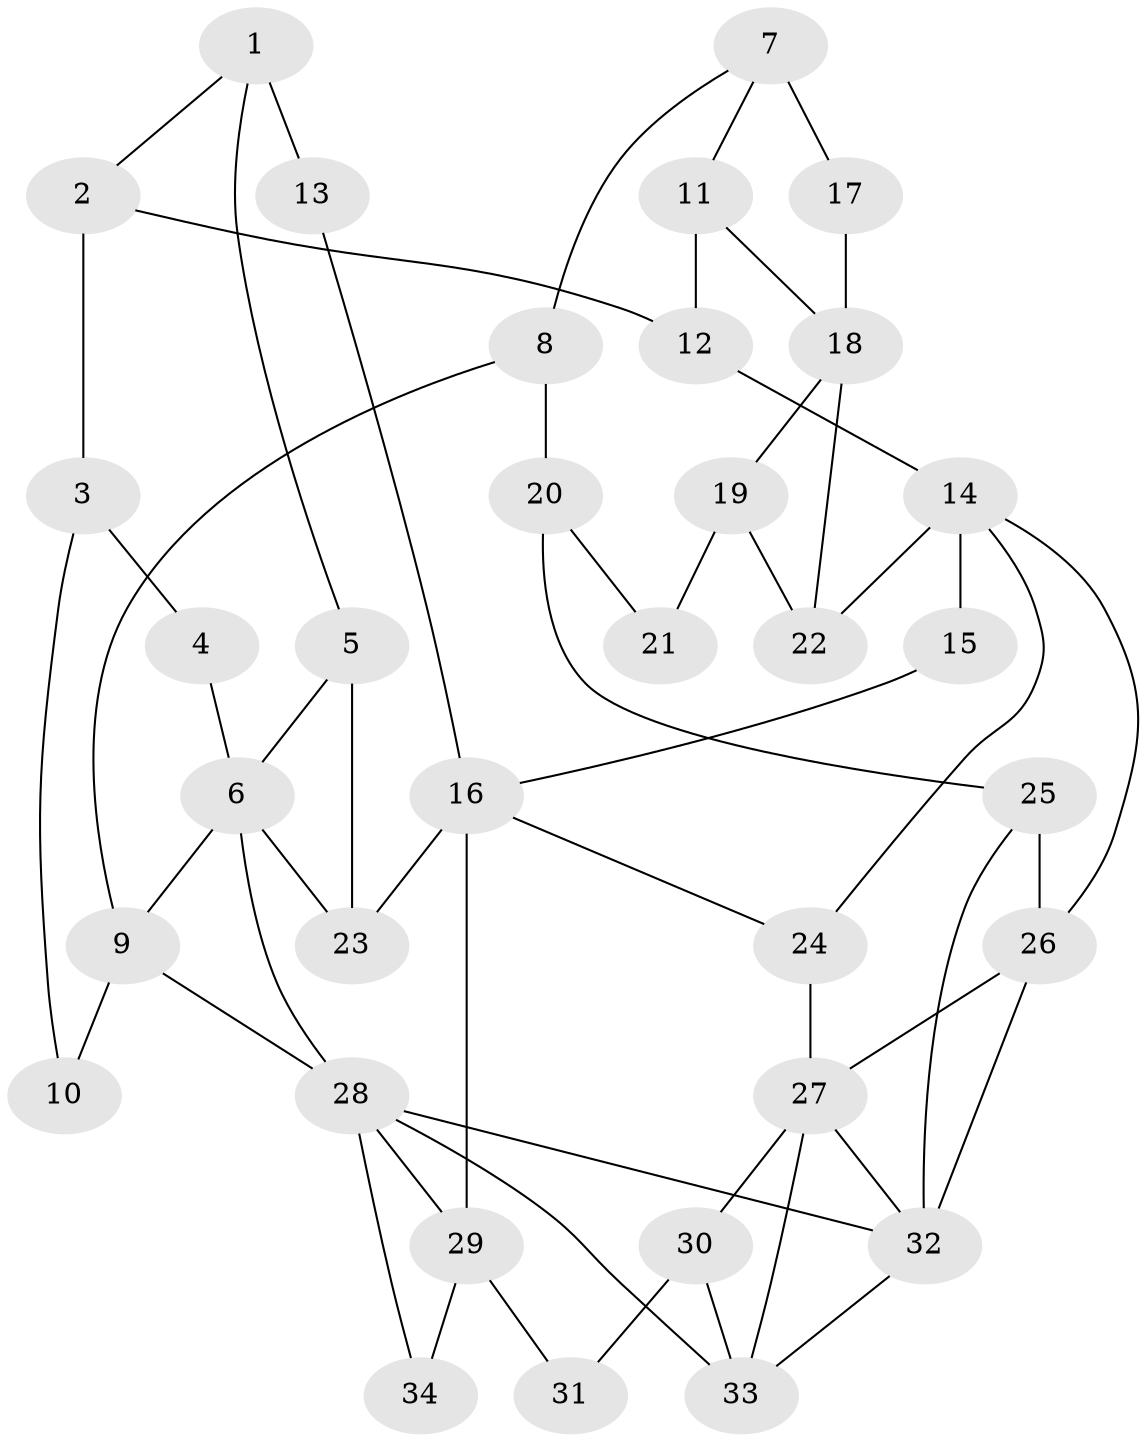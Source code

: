 // original degree distribution, {3: 0.04477611940298507, 4: 0.208955223880597, 5: 0.5522388059701493, 6: 0.19402985074626866}
// Generated by graph-tools (version 1.1) at 2025/38/03/09/25 02:38:53]
// undirected, 34 vertices, 56 edges
graph export_dot {
graph [start="1"]
  node [color=gray90,style=filled];
  1;
  2;
  3;
  4;
  5;
  6;
  7;
  8;
  9;
  10;
  11;
  12;
  13;
  14;
  15;
  16;
  17;
  18;
  19;
  20;
  21;
  22;
  23;
  24;
  25;
  26;
  27;
  28;
  29;
  30;
  31;
  32;
  33;
  34;
  1 -- 2 [weight=1.0];
  1 -- 5 [weight=1.0];
  1 -- 13 [weight=2.0];
  2 -- 3 [weight=1.0];
  2 -- 12 [weight=1.0];
  3 -- 4 [weight=1.0];
  3 -- 10 [weight=1.0];
  4 -- 6 [weight=2.0];
  5 -- 6 [weight=1.0];
  5 -- 23 [weight=1.0];
  6 -- 9 [weight=1.0];
  6 -- 23 [weight=1.0];
  6 -- 28 [weight=2.0];
  7 -- 8 [weight=1.0];
  7 -- 11 [weight=1.0];
  7 -- 17 [weight=2.0];
  8 -- 9 [weight=1.0];
  8 -- 20 [weight=1.0];
  9 -- 10 [weight=1.0];
  9 -- 28 [weight=1.0];
  11 -- 12 [weight=1.0];
  11 -- 18 [weight=1.0];
  12 -- 14 [weight=1.0];
  13 -- 16 [weight=1.0];
  14 -- 15 [weight=2.0];
  14 -- 22 [weight=1.0];
  14 -- 24 [weight=1.0];
  14 -- 26 [weight=1.0];
  15 -- 16 [weight=1.0];
  16 -- 23 [weight=1.0];
  16 -- 24 [weight=1.0];
  16 -- 29 [weight=1.0];
  17 -- 18 [weight=1.0];
  18 -- 19 [weight=3.0];
  18 -- 22 [weight=1.0];
  19 -- 21 [weight=2.0];
  19 -- 22 [weight=1.0];
  20 -- 21 [weight=1.0];
  20 -- 25 [weight=1.0];
  24 -- 27 [weight=2.0];
  25 -- 26 [weight=1.0];
  25 -- 32 [weight=1.0];
  26 -- 27 [weight=1.0];
  26 -- 32 [weight=1.0];
  27 -- 30 [weight=1.0];
  27 -- 32 [weight=1.0];
  27 -- 33 [weight=1.0];
  28 -- 29 [weight=1.0];
  28 -- 32 [weight=2.0];
  28 -- 33 [weight=1.0];
  28 -- 34 [weight=1.0];
  29 -- 31 [weight=2.0];
  29 -- 34 [weight=2.0];
  30 -- 31 [weight=1.0];
  30 -- 33 [weight=1.0];
  32 -- 33 [weight=1.0];
}
